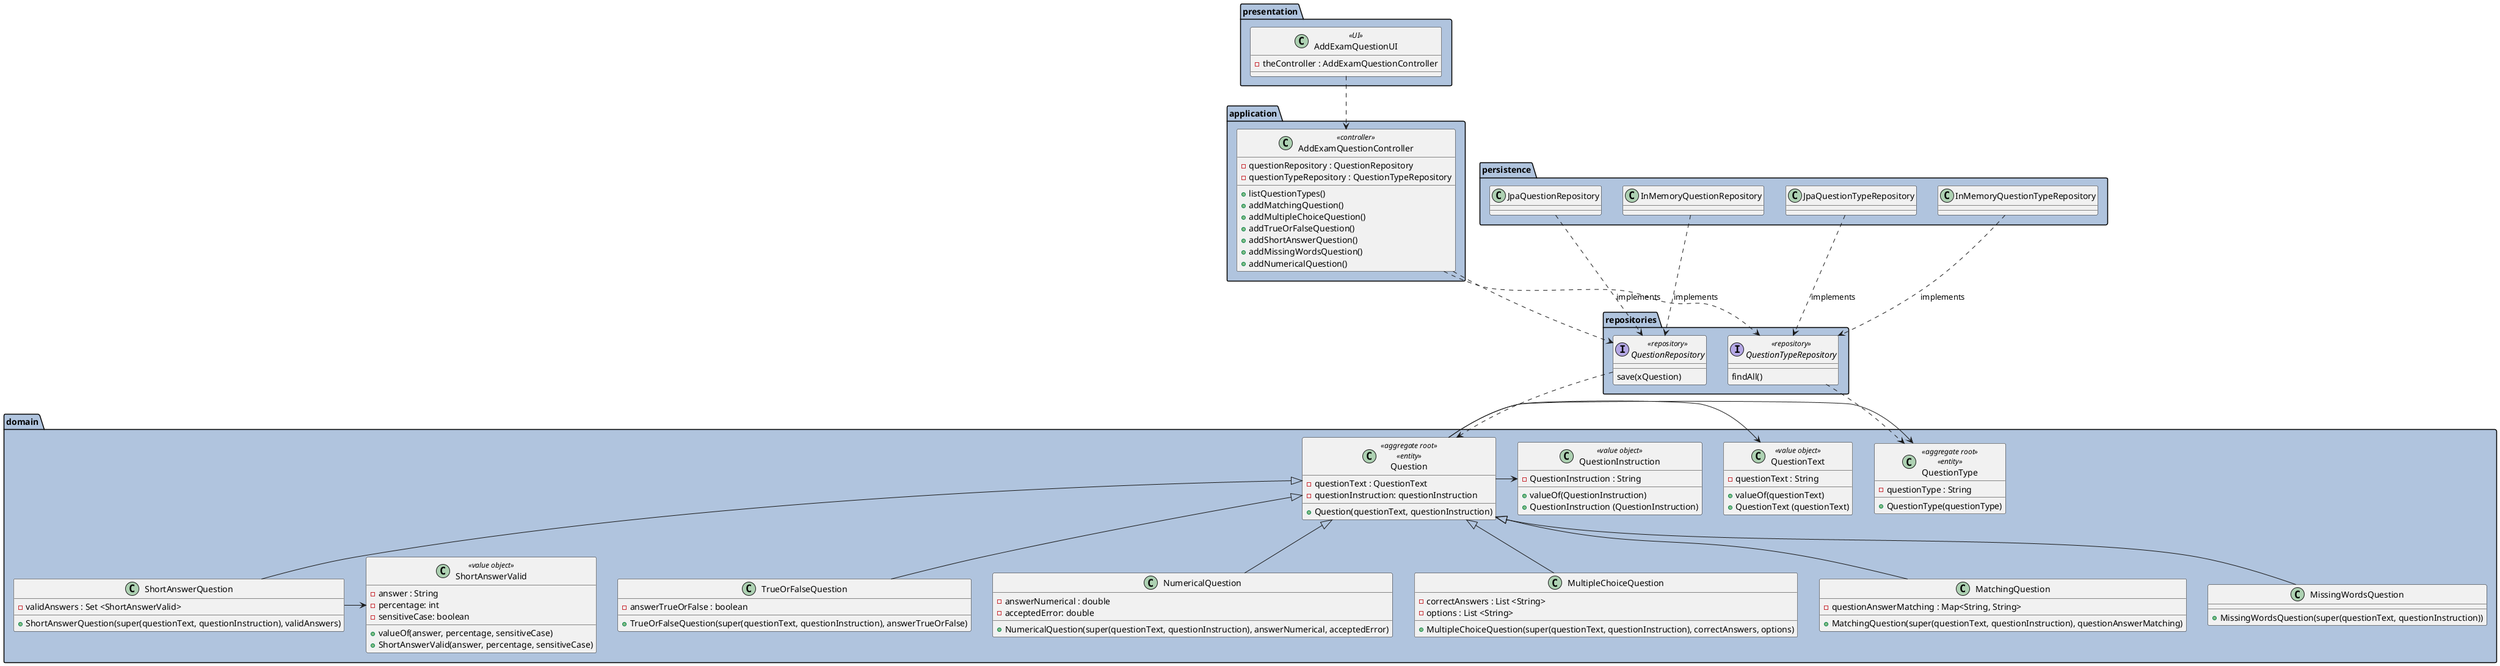 @startuml
'https://plantuml.com/class-diagram

package "presentation" #LightSteelBlue {
    class AddExamQuestionUI <<UI>>{
    - theController : AddExamQuestionController
    }
}

package "domain" #LightSteelBlue {
    class Question <<aggregate root>> <<entity>>{
    -questionText : QuestionText
    -questionInstruction: questionInstruction
    + Question(questionText, questionInstruction)

    }

     class QuestionType <<aggregate root>> <<entity>>{
        -questionType : String
        + QuestionType(questionType)

        }


 class TrueOrFalseQuestion extends Question {
     - answerTrueOrFalse : boolean
    + TrueOrFalseQuestion(super(questionText, questionInstruction), answerTrueOrFalse)
    }

 class ShortAnswerQuestion extends Question {
          - validAnswers : Set <ShortAnswerValid>
         + ShortAnswerQuestion(super(questionText, questionInstruction), validAnswers)
  }

           
 class NumericalQuestion extends Question {
     - answerNumerical : double
     - acceptedError: double
    + NumericalQuestion(super(questionText, questionInstruction), answerNumerical, acceptedError)
    }

  class MultipleChoiceQuestion extends Question {
      - correctAnswers : List <String>
      - options : List <String>
     + MultipleChoiceQuestion(super(questionText, questionInstruction), correctAnswers, options)
     }

  class MatchingQuestion extends Question {
      - questionAnswerMatching : Map<String, String>
     + MatchingQuestion(super(questionText, questionInstruction), questionAnswerMatching)
     }

   class MissingWordsQuestion extends Question {

      + MissingWordsQuestion(super(questionText, questionInstruction))
      }

 class ShortAnswerValid <<value object>>{
    - answer : String
    - percentage: int
    - sensitiveCase: boolean
    + valueOf(answer, percentage, sensitiveCase)
    +  ShortAnswerValid(answer, percentage, sensitiveCase)
    }



    class QuestionText <<value object>>{
    - questionText : String
    + valueOf(questionText)
    +  QuestionText (questionText)
    }

 class QuestionInstruction <<value object>>{
   - QuestionInstruction : String
   + valueOf(QuestionInstruction)
   +  QuestionInstruction (QuestionInstruction)
   }




}

package "repositories" #LightSteelBlue {

    interface QuestionRepository <<repository>>{
    save(xQuestion)
    }

    interface QuestionTypeRepository <<repository>>{
    findAll()
    }

}

package "application" #LightSteelBlue {
 class AddExamQuestionController <<controller>>{
    - questionRepository : QuestionRepository
    - questionTypeRepository : QuestionTypeRepository
    + listQuestionTypes()
    + addMatchingQuestion()
    + addMultipleChoiceQuestion()
    + addTrueOrFalseQuestion()
    + addShortAnswerQuestion()
    + addMissingWordsQuestion()
    + addNumericalQuestion()

    }

}

package "persistence" #LightSteelBlue {
    class JpaQuestionRepository {
    }

    class InMemoryQuestionRepository {
    }

    class JpaQuestionTypeRepository {
  }

      class InMemoryQuestionTypeRepository {
    }

}

AddExamQuestionUI .-> AddExamQuestionController
AddExamQuestionController .-> QuestionRepository
AddExamQuestionController .-> QuestionTypeRepository
Question -> QuestionInstruction
Question -> QuestionText
Question -> QuestionType
ShortAnswerQuestion -> ShortAnswerValid
QuestionRepository .-> Question
QuestionTypeRepository .-> QuestionType
JpaQuestionRepository .-> QuestionRepository : implements
InMemoryQuestionRepository .-> QuestionRepository: implements
JpaQuestionTypeRepository .-> QuestionTypeRepository : implements
InMemoryQuestionTypeRepository .-> QuestionTypeRepository: implements

@enduml